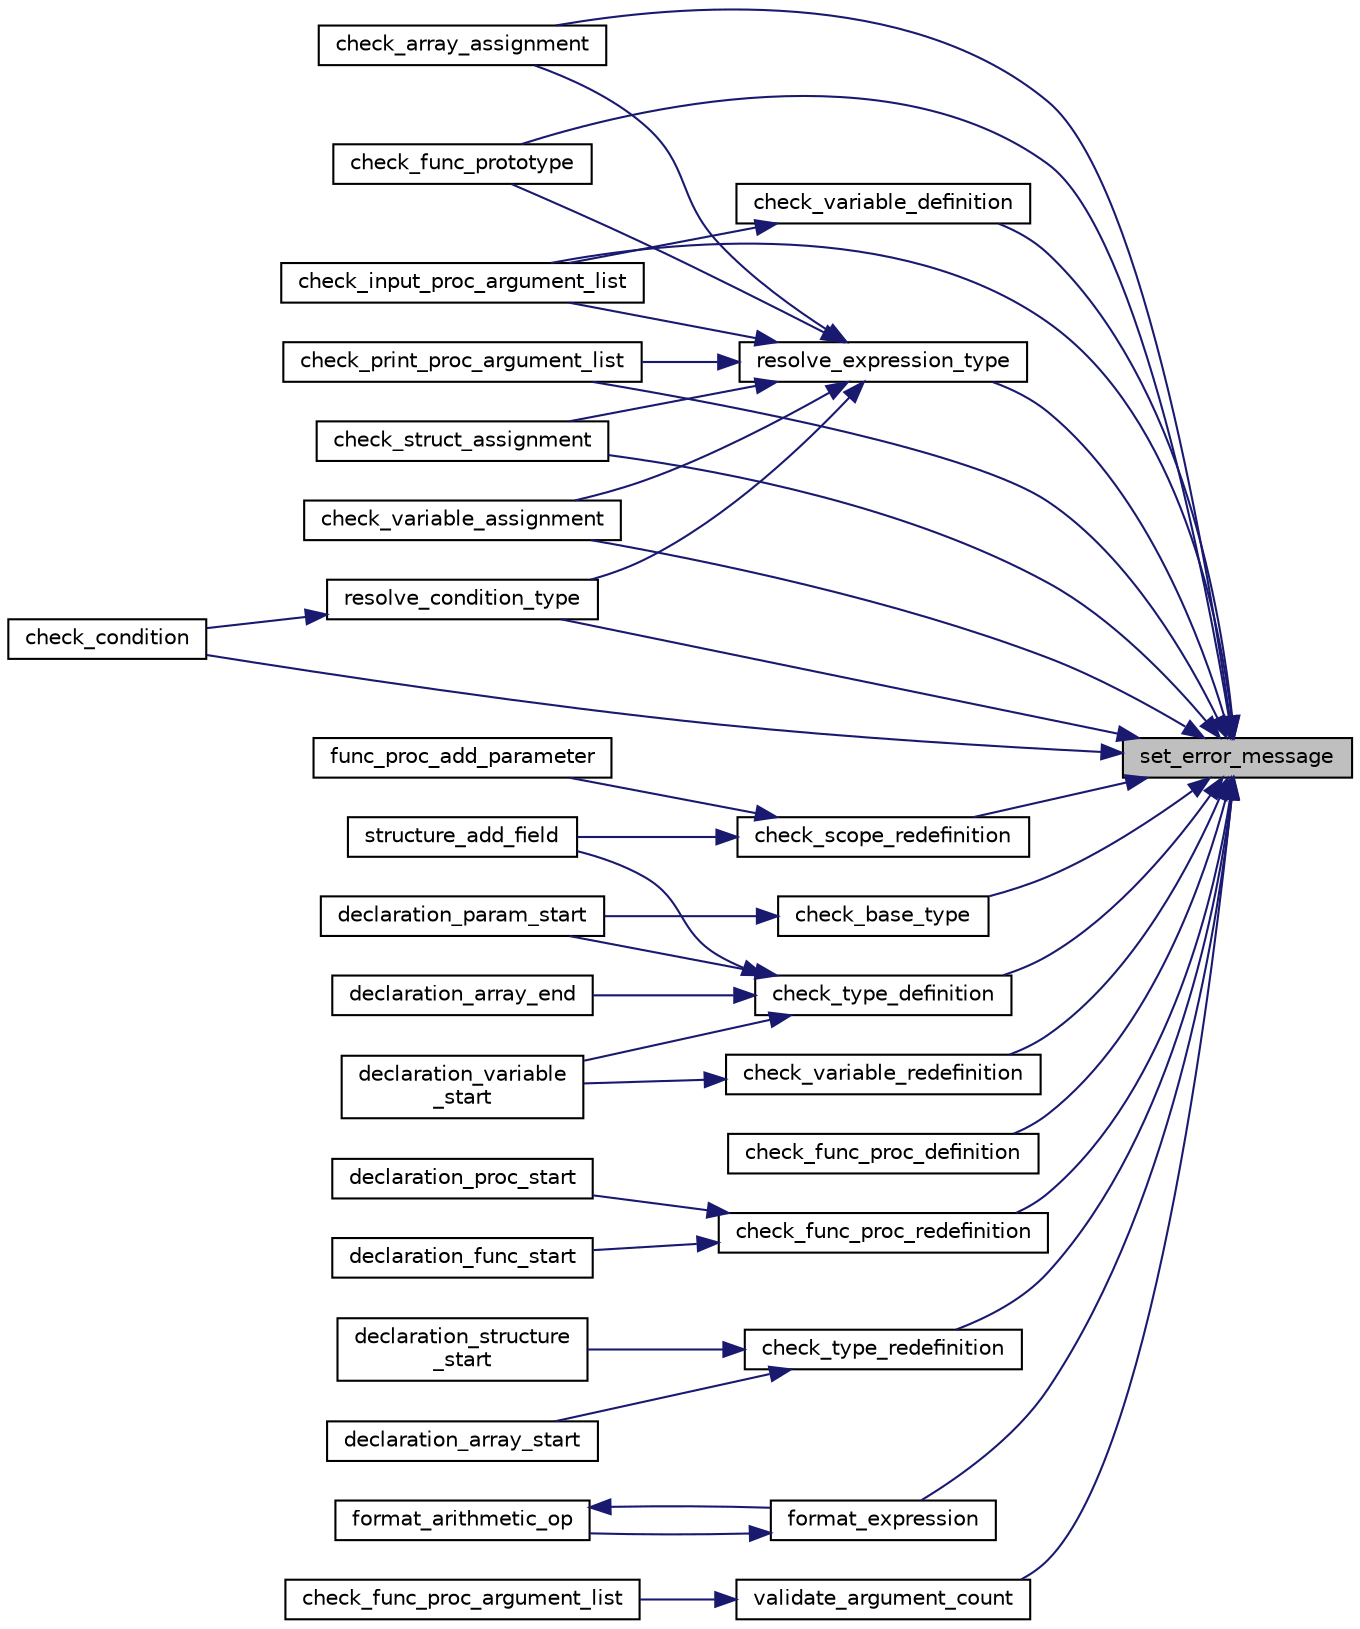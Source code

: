digraph "set_error_message"
{
 // LATEX_PDF_SIZE
  edge [fontname="Helvetica",fontsize="10",labelfontname="Helvetica",labelfontsize="10"];
  node [fontname="Helvetica",fontsize="10",shape=record];
  rankdir="RL";
  Node1 [label="set_error_message",height=0.2,width=0.4,color="black", fillcolor="grey75", style="filled", fontcolor="black",tooltip="Sets the error message of the provided Error struct."];
  Node1 -> Node2 [dir="back",color="midnightblue",fontsize="10",style="solid",fontname="Helvetica"];
  Node2 [label="check_array_assignment",height=0.2,width=0.4,color="black", fillcolor="white", style="filled",URL="$d6/d4c/assignment__validation_8c.html#adafad0061063a9ae298f6233978de3b1",tooltip=" "];
  Node1 -> Node3 [dir="back",color="midnightblue",fontsize="10",style="solid",fontname="Helvetica"];
  Node3 [label="check_base_type",height=0.2,width=0.4,color="black", fillcolor="white", style="filled",URL="$d2/d71/type__validation_8c.html#a5787d66f109d016f22256dc3a5f84435",tooltip="Validates that the lexicographic index is a base type."];
  Node3 -> Node4 [dir="back",color="midnightblue",fontsize="10",style="solid",fontname="Helvetica"];
  Node4 [label="declaration_param_start",height=0.2,width=0.4,color="black", fillcolor="white", style="filled",URL="$de/d23/variable__manager_8c.html#a0156a227fd1b11089557e8562aabb8dc",tooltip="Starts the declaration of a parameter."];
  Node1 -> Node5 [dir="back",color="midnightblue",fontsize="10",style="solid",fontname="Helvetica"];
  Node5 [label="check_condition",height=0.2,width=0.4,color="black", fillcolor="white", style="filled",URL="$d6/d35/condition__validation_8c.html#a71704b89d5560a369eccc90b03ee22eb",tooltip=" "];
  Node1 -> Node6 [dir="back",color="midnightblue",fontsize="10",style="solid",fontname="Helvetica"];
  Node6 [label="check_func_proc_definition",height=0.2,width=0.4,color="black", fillcolor="white", style="filled",URL="$d0/d8b/func__proc__validation_8c.html#a3ae1164529326a68c7fd80deeebc846d",tooltip="Validates the definition of a function or procedure."];
  Node1 -> Node7 [dir="back",color="midnightblue",fontsize="10",style="solid",fontname="Helvetica"];
  Node7 [label="check_func_proc_redefinition",height=0.2,width=0.4,color="black", fillcolor="white", style="filled",URL="$d0/d8b/func__proc__validation_8c.html#a8411cbcac96e774b3d92ba56cd92d927",tooltip="Checks if a function or procedure has been redefined."];
  Node7 -> Node8 [dir="back",color="midnightblue",fontsize="10",style="solid",fontname="Helvetica"];
  Node8 [label="declaration_func_start",height=0.2,width=0.4,color="black", fillcolor="white", style="filled",URL="$dc/d66/func__proc__manager_8c.html#ad308181286b701d8a073ea5416924e1d",tooltip="Starts the declaration of a function."];
  Node7 -> Node9 [dir="back",color="midnightblue",fontsize="10",style="solid",fontname="Helvetica"];
  Node9 [label="declaration_proc_start",height=0.2,width=0.4,color="black", fillcolor="white", style="filled",URL="$dc/d66/func__proc__manager_8c.html#a1423e71098aec906db6b648a65845296",tooltip="Starts the declaration of a procedure."];
  Node1 -> Node10 [dir="back",color="midnightblue",fontsize="10",style="solid",fontname="Helvetica"];
  Node10 [label="check_func_prototype",height=0.2,width=0.4,color="black", fillcolor="white", style="filled",URL="$d0/d8b/func__proc__validation_8c.html#ae8847b0a477fa9ae2766940f78a5c90f",tooltip="Validates the return statement of a function."];
  Node1 -> Node11 [dir="back",color="midnightblue",fontsize="10",style="solid",fontname="Helvetica"];
  Node11 [label="check_input_proc_argument_list",height=0.2,width=0.4,color="black", fillcolor="white", style="filled",URL="$dd/d08/input__validation_8c.html#ad3dd17f0853fcdf49904fd5847b0e4b3",tooltip=" "];
  Node1 -> Node12 [dir="back",color="midnightblue",fontsize="10",style="solid",fontname="Helvetica"];
  Node12 [label="check_print_proc_argument_list",height=0.2,width=0.4,color="black", fillcolor="white", style="filled",URL="$de/dd3/predefined_8h.html#a2e389d9645c7b92911f4c86af31b14a8",tooltip=" "];
  Node1 -> Node13 [dir="back",color="midnightblue",fontsize="10",style="solid",fontname="Helvetica"];
  Node13 [label="check_scope_redefinition",height=0.2,width=0.4,color="black", fillcolor="white", style="filled",URL="$d6/da5/scope__validation_8c.html#a01d2012cbc4acbf0920f4060463c2c83",tooltip="Checks if a scope entity has been redefined."];
  Node13 -> Node14 [dir="back",color="midnightblue",fontsize="10",style="solid",fontname="Helvetica"];
  Node14 [label="func_proc_add_parameter",height=0.2,width=0.4,color="black", fillcolor="white", style="filled",URL="$dc/d66/func__proc__manager_8c.html#a0f1715a0fb584002923b90035a0405cd",tooltip="Adds a parameter to the current function or procedure context."];
  Node13 -> Node15 [dir="back",color="midnightblue",fontsize="10",style="solid",fontname="Helvetica"];
  Node15 [label="structure_add_field",height=0.2,width=0.4,color="black", fillcolor="white", style="filled",URL="$d1/da1/structure__manager_8c.html#a91ddb0e97f567e2ee1c85cdf6cb4833c",tooltip="Adds a field to the current structure declaration."];
  Node1 -> Node16 [dir="back",color="midnightblue",fontsize="10",style="solid",fontname="Helvetica"];
  Node16 [label="check_struct_assignment",height=0.2,width=0.4,color="black", fillcolor="white", style="filled",URL="$d6/d4c/assignment__validation_8c.html#afaa433496bef6af1b952c37f239afad2",tooltip=" "];
  Node1 -> Node17 [dir="back",color="midnightblue",fontsize="10",style="solid",fontname="Helvetica"];
  Node17 [label="check_type_definition",height=0.2,width=0.4,color="black", fillcolor="white", style="filled",URL="$d2/d71/type__validation_8c.html#ab2be243b7af9ae3fdecace4260ed430d",tooltip="Validates the definition of a type."];
  Node17 -> Node18 [dir="back",color="midnightblue",fontsize="10",style="solid",fontname="Helvetica"];
  Node18 [label="declaration_array_end",height=0.2,width=0.4,color="black", fillcolor="white", style="filled",URL="$d3/d13/array__manager_8c.html#aed3142335b3245bff94bbd4dde0d47f9",tooltip=" "];
  Node17 -> Node4 [dir="back",color="midnightblue",fontsize="10",style="solid",fontname="Helvetica"];
  Node17 -> Node19 [dir="back",color="midnightblue",fontsize="10",style="solid",fontname="Helvetica"];
  Node19 [label="declaration_variable\l_start",height=0.2,width=0.4,color="black", fillcolor="white", style="filled",URL="$de/d23/variable__manager_8c.html#af85e197b346ed860553f44112be19c28",tooltip="Starts the declaration of a variable."];
  Node17 -> Node15 [dir="back",color="midnightblue",fontsize="10",style="solid",fontname="Helvetica"];
  Node1 -> Node20 [dir="back",color="midnightblue",fontsize="10",style="solid",fontname="Helvetica"];
  Node20 [label="check_type_redefinition",height=0.2,width=0.4,color="black", fillcolor="white", style="filled",URL="$d2/d71/type__validation_8c.html#ad0ff0ffaf64af0526cea2fc312001686",tooltip="Checks if a type has been redefined."];
  Node20 -> Node21 [dir="back",color="midnightblue",fontsize="10",style="solid",fontname="Helvetica"];
  Node21 [label="declaration_array_start",height=0.2,width=0.4,color="black", fillcolor="white", style="filled",URL="$d3/d13/array__manager_8c.html#a2bb30a00cd527c3decfe286173f052e1",tooltip="Starts the declaration of an array."];
  Node20 -> Node22 [dir="back",color="midnightblue",fontsize="10",style="solid",fontname="Helvetica"];
  Node22 [label="declaration_structure\l_start",height=0.2,width=0.4,color="black", fillcolor="white", style="filled",URL="$d1/da1/structure__manager_8c.html#aa577dea532d7d7c93aca4df9fa53235c",tooltip="Starts the declaration of a structure."];
  Node1 -> Node23 [dir="back",color="midnightblue",fontsize="10",style="solid",fontname="Helvetica"];
  Node23 [label="check_variable_assignment",height=0.2,width=0.4,color="black", fillcolor="white", style="filled",URL="$d6/d4c/assignment__validation_8c.html#a4fde6de79346a9e0cdb168b7c802fccc",tooltip="Checks if an assinement to a variable is valid."];
  Node1 -> Node24 [dir="back",color="midnightblue",fontsize="10",style="solid",fontname="Helvetica"];
  Node24 [label="check_variable_definition",height=0.2,width=0.4,color="black", fillcolor="white", style="filled",URL="$da/d3a/variable__validation_8c.html#a0e048d19a4ba5f7559624761c082cf15",tooltip="Validates the definition of a variable."];
  Node24 -> Node11 [dir="back",color="midnightblue",fontsize="10",style="solid",fontname="Helvetica"];
  Node1 -> Node25 [dir="back",color="midnightblue",fontsize="10",style="solid",fontname="Helvetica"];
  Node25 [label="check_variable_redefinition",height=0.2,width=0.4,color="black", fillcolor="white", style="filled",URL="$da/d3a/variable__validation_8c.html#a9516a6e44a11928cf63ddf2d18960920",tooltip="Checks if a variable has been redefined."];
  Node25 -> Node19 [dir="back",color="midnightblue",fontsize="10",style="solid",fontname="Helvetica"];
  Node1 -> Node26 [dir="back",color="midnightblue",fontsize="10",style="solid",fontname="Helvetica"];
  Node26 [label="format_expression",height=0.2,width=0.4,color="black", fillcolor="white", style="filled",URL="$d8/d9a/expression__format_8c.html#a5fb42ce61ecba3ae55f27dea56ebd9e5",tooltip=" "];
  Node26 -> Node27 [dir="back",color="midnightblue",fontsize="10",style="solid",fontname="Helvetica"];
  Node27 [label="format_arithmetic_op",height=0.2,width=0.4,color="black", fillcolor="white", style="filled",URL="$d8/d9a/expression__format_8c.html#ae904520a9a58250ff121da592b32c56c",tooltip=" "];
  Node27 -> Node26 [dir="back",color="midnightblue",fontsize="10",style="solid",fontname="Helvetica"];
  Node1 -> Node28 [dir="back",color="midnightblue",fontsize="10",style="solid",fontname="Helvetica"];
  Node28 [label="resolve_condition_type",height=0.2,width=0.4,color="black", fillcolor="white", style="filled",URL="$d6/dbc/condition__resolution_8c.html#a7af42b525181329829b7ed96a0cca487",tooltip=" "];
  Node28 -> Node5 [dir="back",color="midnightblue",fontsize="10",style="solid",fontname="Helvetica"];
  Node1 -> Node29 [dir="back",color="midnightblue",fontsize="10",style="solid",fontname="Helvetica"];
  Node29 [label="resolve_expression_type",height=0.2,width=0.4,color="black", fillcolor="white", style="filled",URL="$d2/d18/expression__resolution_8c.html#ad2fa6a52f7590a4fe58adc41e6fab427",tooltip=" "];
  Node29 -> Node2 [dir="back",color="midnightblue",fontsize="10",style="solid",fontname="Helvetica"];
  Node29 -> Node10 [dir="back",color="midnightblue",fontsize="10",style="solid",fontname="Helvetica"];
  Node29 -> Node11 [dir="back",color="midnightblue",fontsize="10",style="solid",fontname="Helvetica"];
  Node29 -> Node12 [dir="back",color="midnightblue",fontsize="10",style="solid",fontname="Helvetica"];
  Node29 -> Node16 [dir="back",color="midnightblue",fontsize="10",style="solid",fontname="Helvetica"];
  Node29 -> Node23 [dir="back",color="midnightblue",fontsize="10",style="solid",fontname="Helvetica"];
  Node29 -> Node28 [dir="back",color="midnightblue",fontsize="10",style="solid",fontname="Helvetica"];
  Node1 -> Node30 [dir="back",color="midnightblue",fontsize="10",style="solid",fontname="Helvetica"];
  Node30 [label="validate_argument_count",height=0.2,width=0.4,color="black", fillcolor="white", style="filled",URL="$d8/df9/argument__validation_8c.html#a5e26809437ee721a34383410eee9e05a",tooltip="Validates the number of arguments provided in a function call."];
  Node30 -> Node31 [dir="back",color="midnightblue",fontsize="10",style="solid",fontname="Helvetica"];
  Node31 [label="check_func_proc_argument_list",height=0.2,width=0.4,color="black", fillcolor="white", style="filled",URL="$d0/d8b/func__proc__validation_8c.html#afafcd50f3eee0ad1e7debef6b3df9f2e",tooltip="Validates the argument list of a function."];
}
